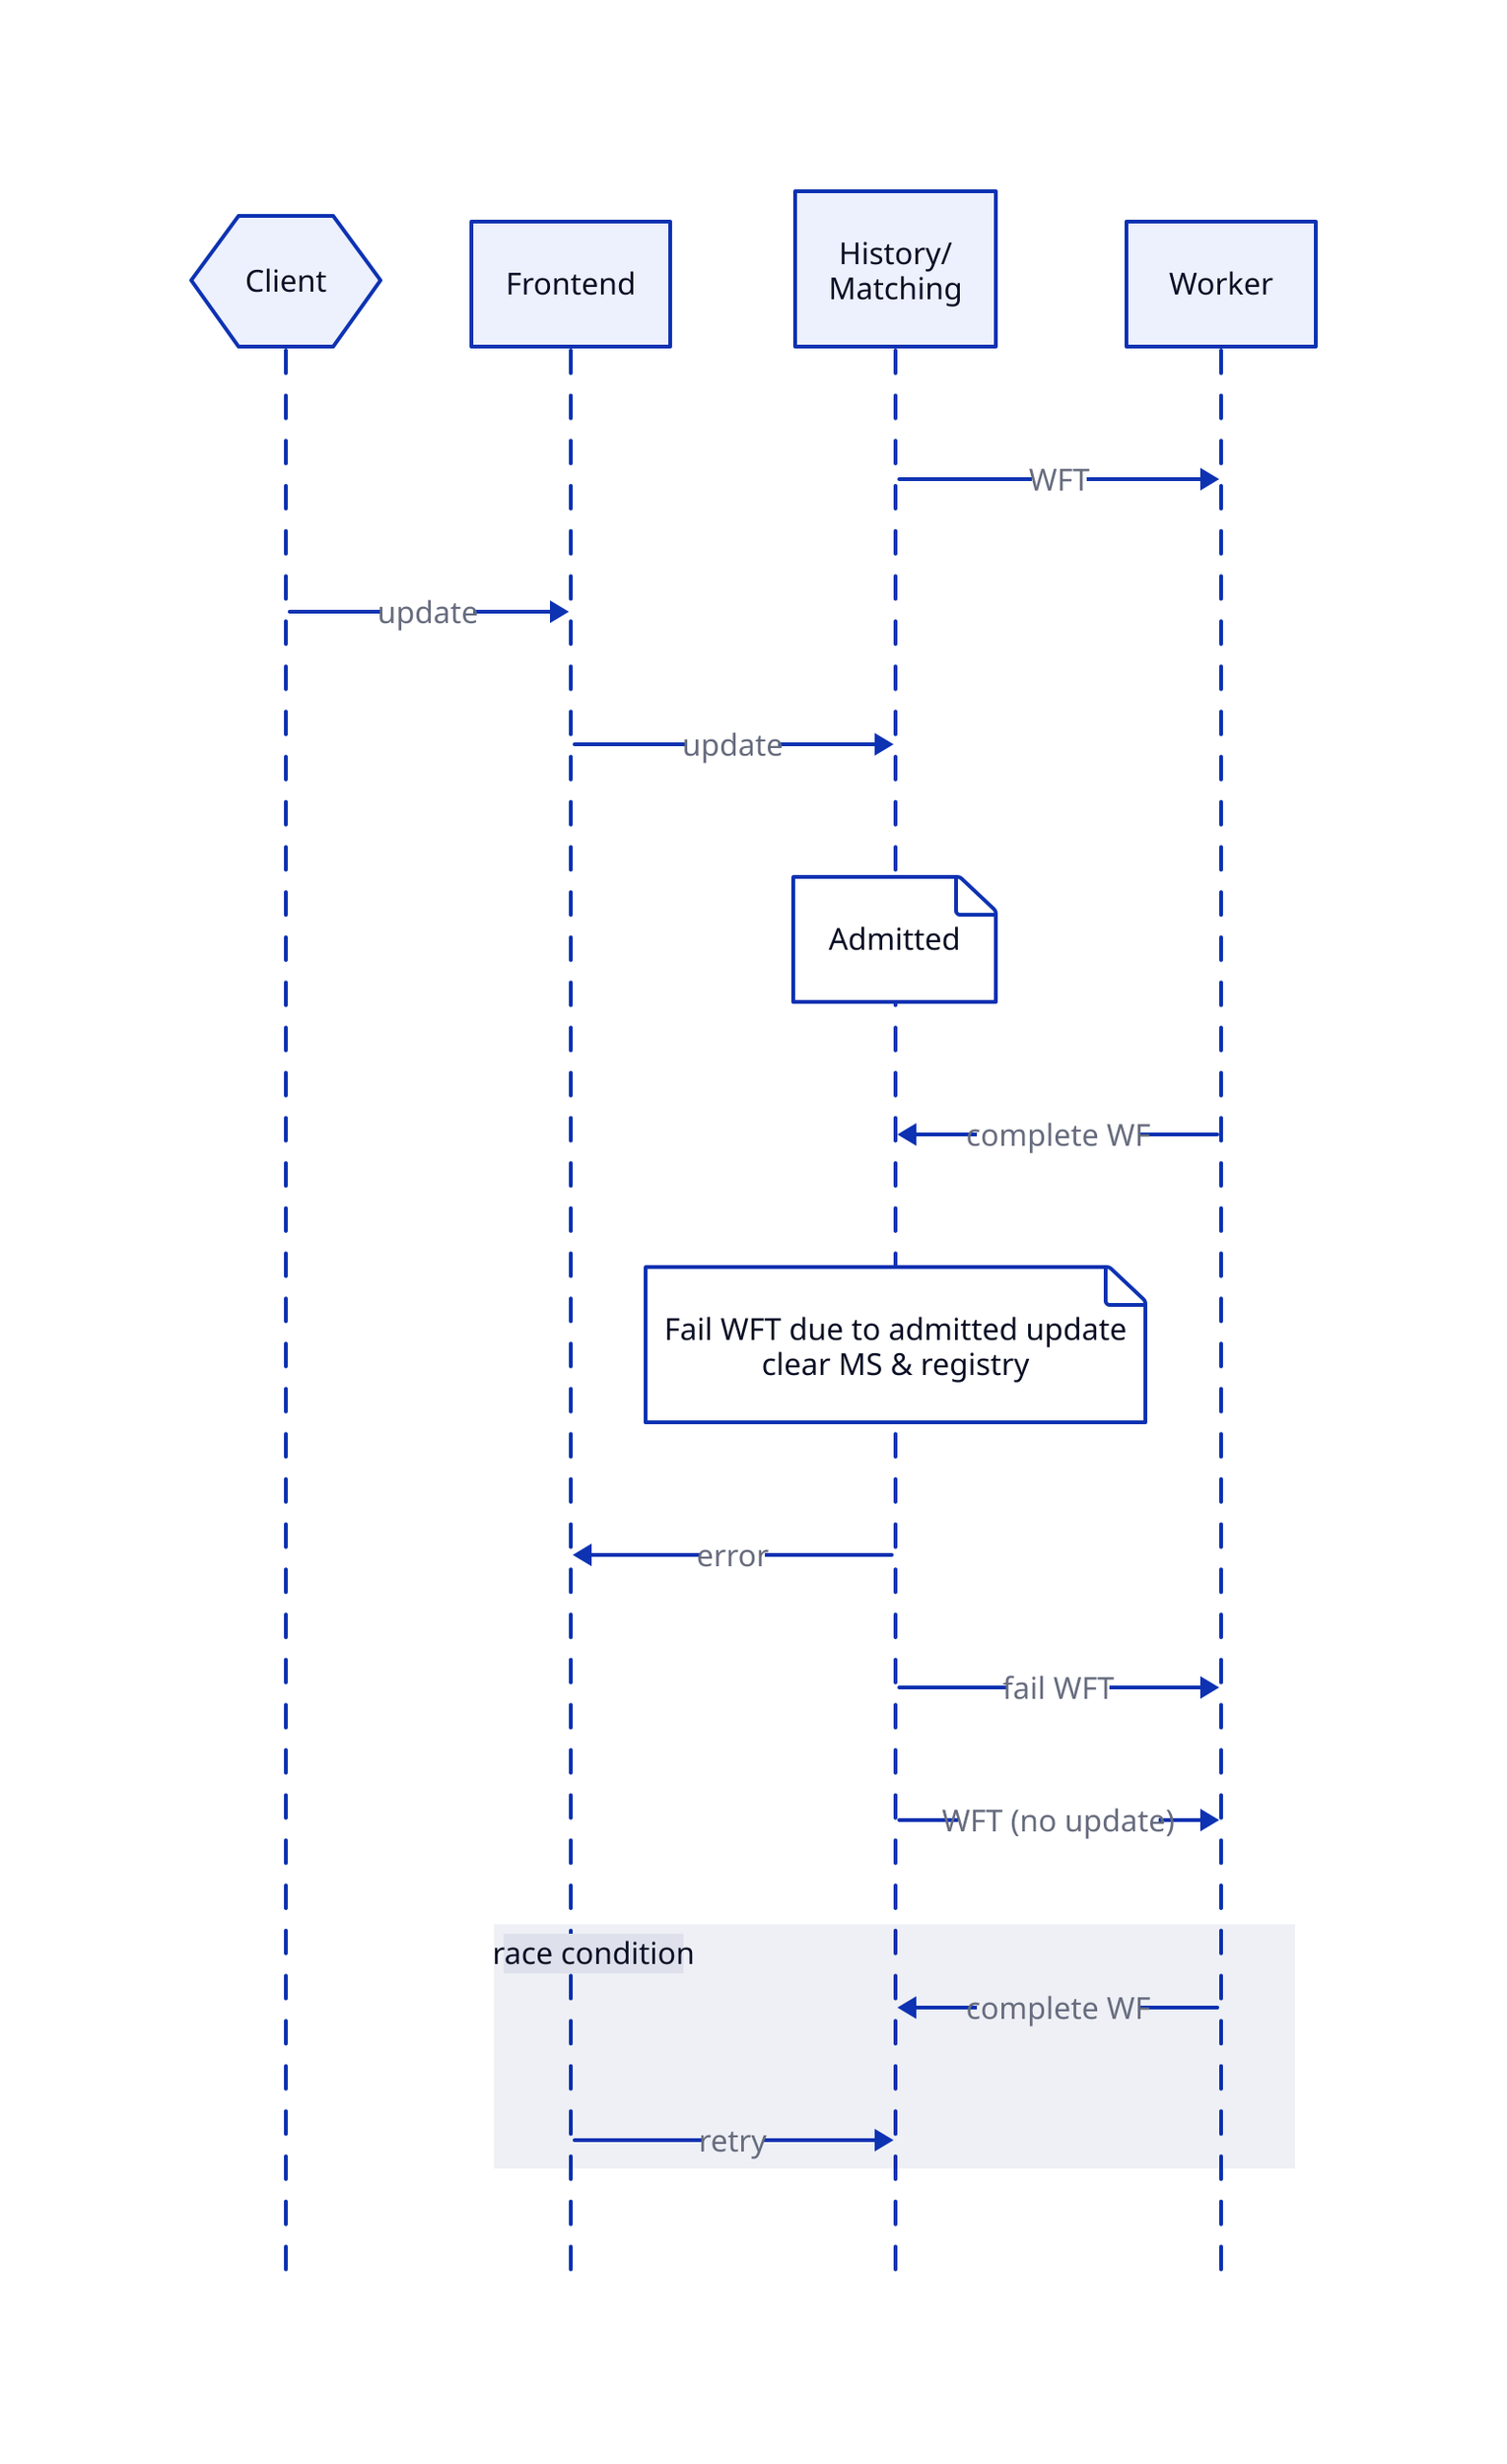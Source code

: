 shape: sequence_diagram
c: {
  label: Client
  shape: hexagon
}
fe: {
  label: Frontend
}
h: {
  label: History/\nMatching
}
w: {
  label: Worker
}

h -> w: WFT
c -> fe: update
fe -> h: update
h."Admitted"
w -> h: complete WF
h."Fail WFT due to admitted update\nclear MS & registry"
h -> fe: error
h -> w: fail WFT
h -> w: WFT (no update)
race condition: {
  w -> h: complete WF
  fe -> h: retry
}
